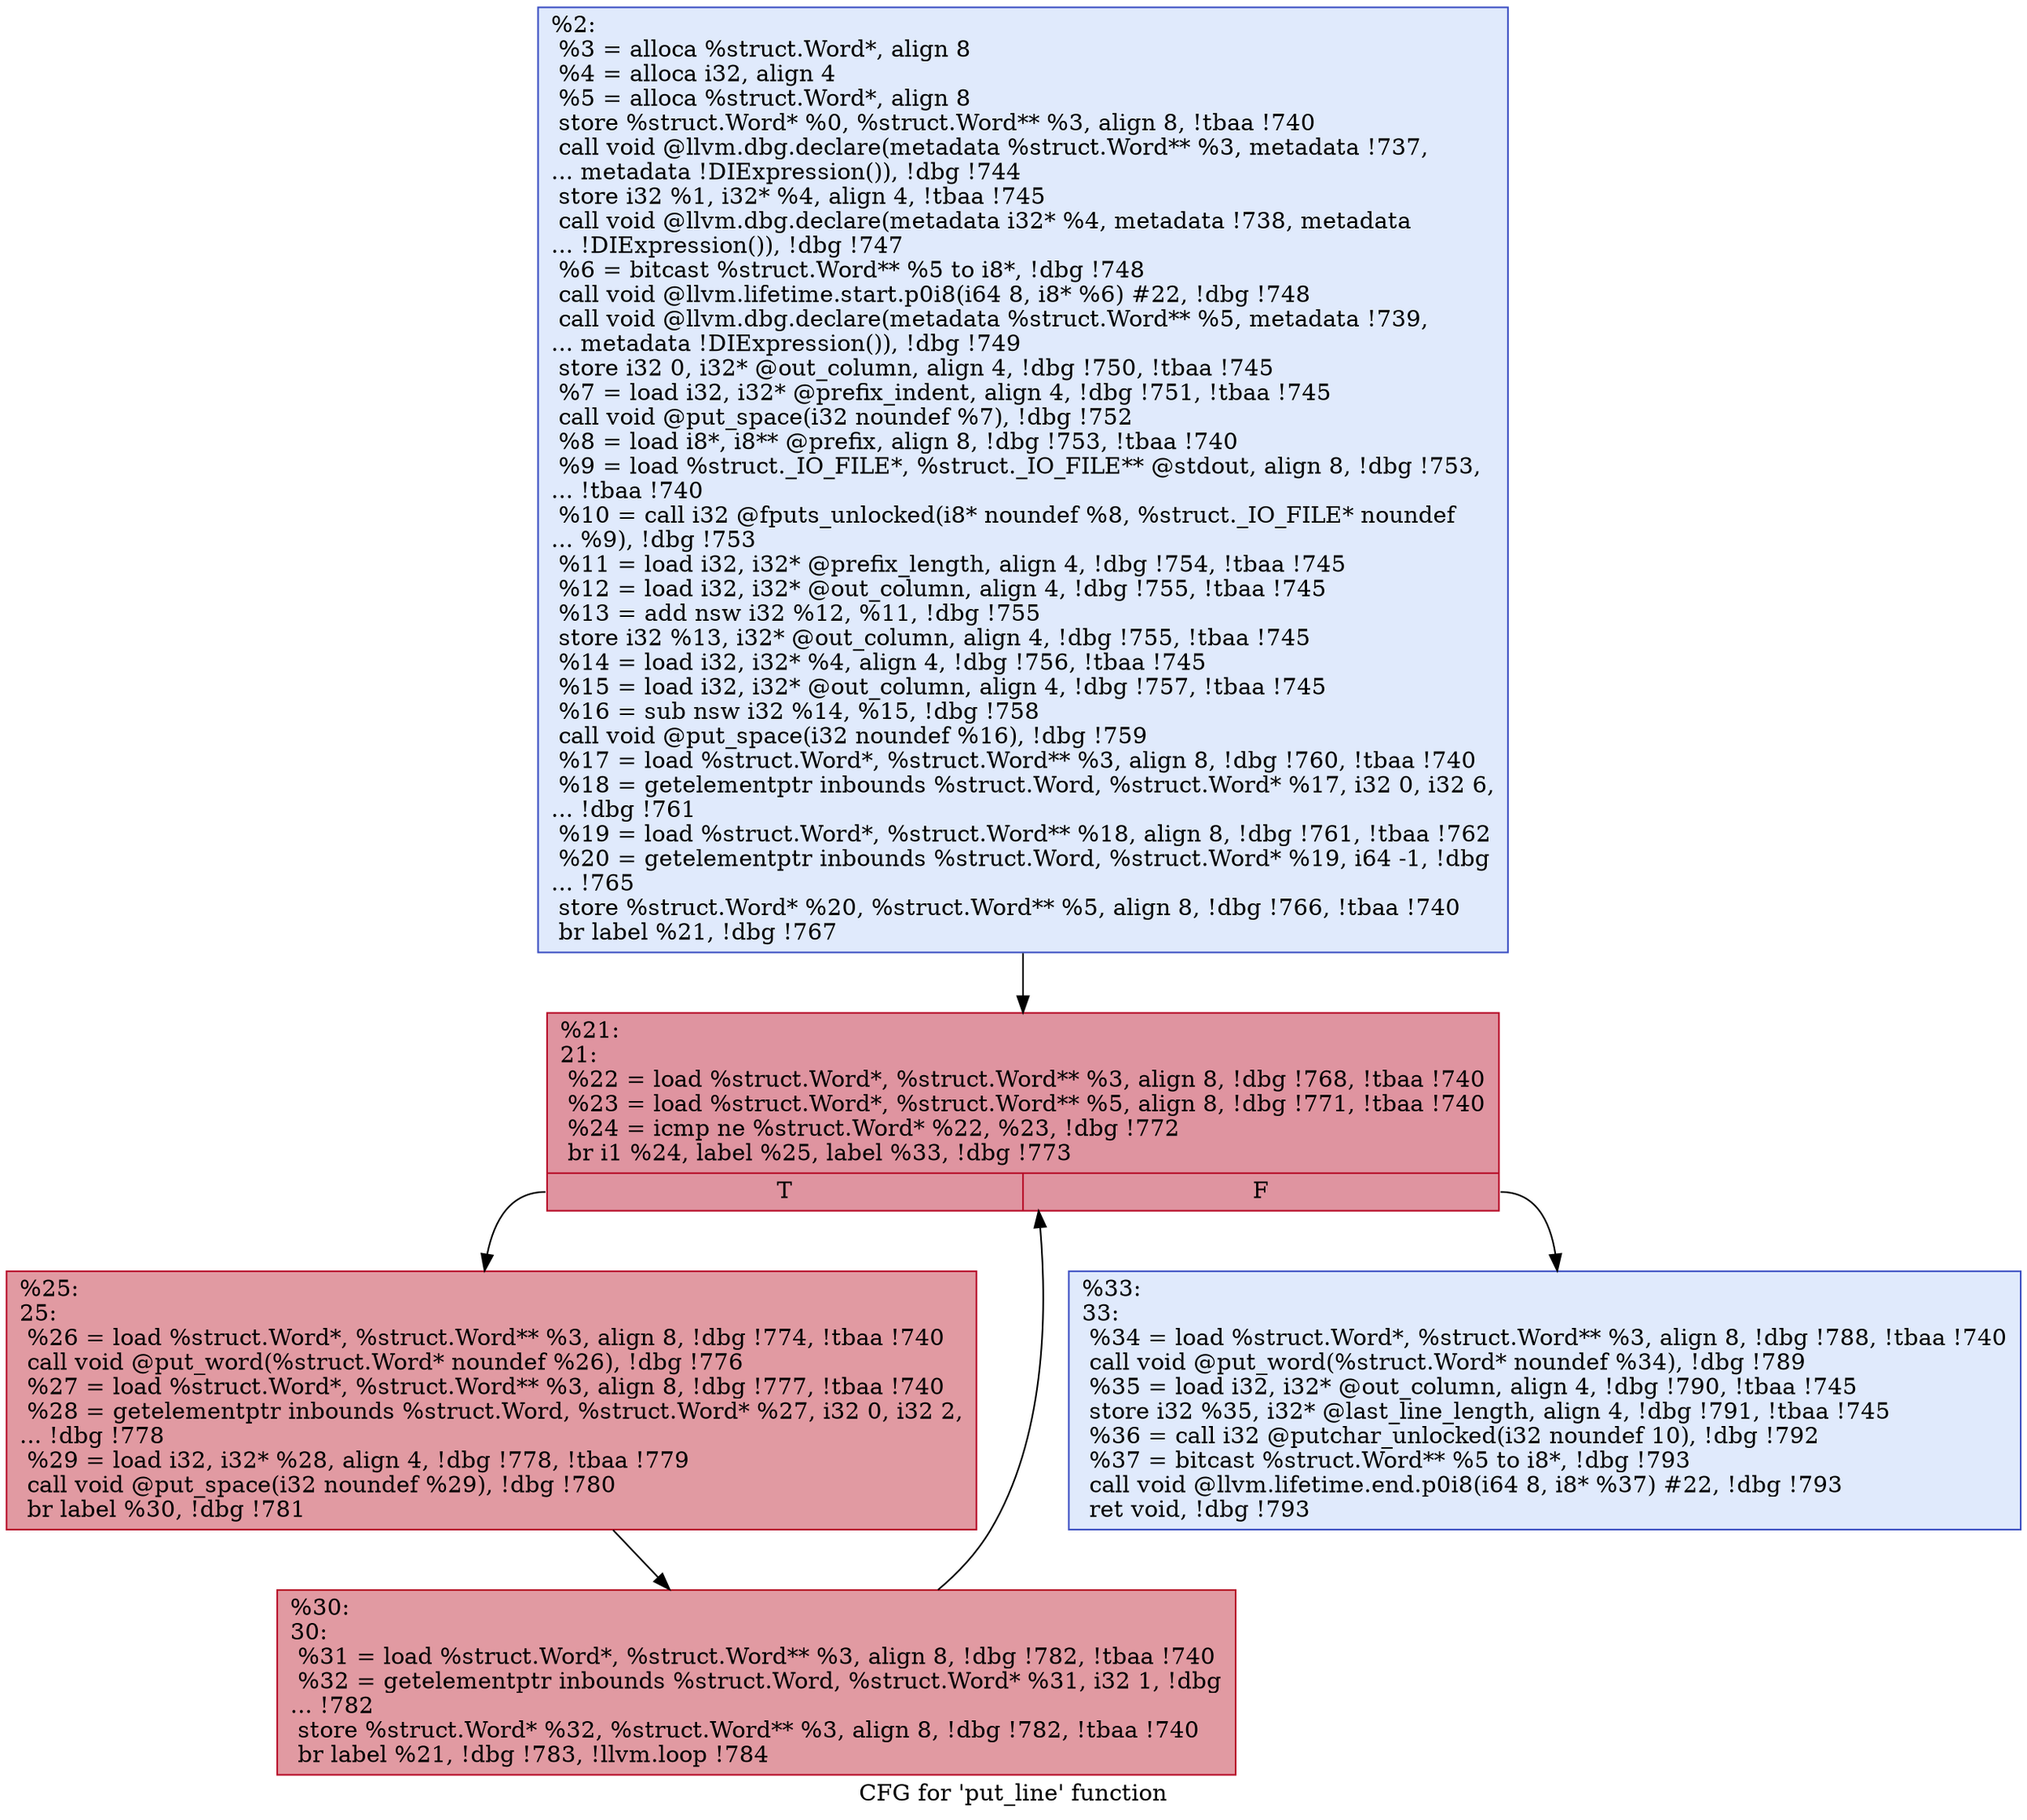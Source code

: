 digraph "CFG for 'put_line' function" {
	label="CFG for 'put_line' function";

	Node0xbdb280 [shape=record,color="#3d50c3ff", style=filled, fillcolor="#b9d0f970",label="{%2:\l  %3 = alloca %struct.Word*, align 8\l  %4 = alloca i32, align 4\l  %5 = alloca %struct.Word*, align 8\l  store %struct.Word* %0, %struct.Word** %3, align 8, !tbaa !740\l  call void @llvm.dbg.declare(metadata %struct.Word** %3, metadata !737,\l... metadata !DIExpression()), !dbg !744\l  store i32 %1, i32* %4, align 4, !tbaa !745\l  call void @llvm.dbg.declare(metadata i32* %4, metadata !738, metadata\l... !DIExpression()), !dbg !747\l  %6 = bitcast %struct.Word** %5 to i8*, !dbg !748\l  call void @llvm.lifetime.start.p0i8(i64 8, i8* %6) #22, !dbg !748\l  call void @llvm.dbg.declare(metadata %struct.Word** %5, metadata !739,\l... metadata !DIExpression()), !dbg !749\l  store i32 0, i32* @out_column, align 4, !dbg !750, !tbaa !745\l  %7 = load i32, i32* @prefix_indent, align 4, !dbg !751, !tbaa !745\l  call void @put_space(i32 noundef %7), !dbg !752\l  %8 = load i8*, i8** @prefix, align 8, !dbg !753, !tbaa !740\l  %9 = load %struct._IO_FILE*, %struct._IO_FILE** @stdout, align 8, !dbg !753,\l... !tbaa !740\l  %10 = call i32 @fputs_unlocked(i8* noundef %8, %struct._IO_FILE* noundef\l... %9), !dbg !753\l  %11 = load i32, i32* @prefix_length, align 4, !dbg !754, !tbaa !745\l  %12 = load i32, i32* @out_column, align 4, !dbg !755, !tbaa !745\l  %13 = add nsw i32 %12, %11, !dbg !755\l  store i32 %13, i32* @out_column, align 4, !dbg !755, !tbaa !745\l  %14 = load i32, i32* %4, align 4, !dbg !756, !tbaa !745\l  %15 = load i32, i32* @out_column, align 4, !dbg !757, !tbaa !745\l  %16 = sub nsw i32 %14, %15, !dbg !758\l  call void @put_space(i32 noundef %16), !dbg !759\l  %17 = load %struct.Word*, %struct.Word** %3, align 8, !dbg !760, !tbaa !740\l  %18 = getelementptr inbounds %struct.Word, %struct.Word* %17, i32 0, i32 6,\l... !dbg !761\l  %19 = load %struct.Word*, %struct.Word** %18, align 8, !dbg !761, !tbaa !762\l  %20 = getelementptr inbounds %struct.Word, %struct.Word* %19, i64 -1, !dbg\l... !765\l  store %struct.Word* %20, %struct.Word** %5, align 8, !dbg !766, !tbaa !740\l  br label %21, !dbg !767\l}"];
	Node0xbdb280 -> Node0xbdb2d0;
	Node0xbdb2d0 [shape=record,color="#b70d28ff", style=filled, fillcolor="#b70d2870",label="{%21:\l21:                                               \l  %22 = load %struct.Word*, %struct.Word** %3, align 8, !dbg !768, !tbaa !740\l  %23 = load %struct.Word*, %struct.Word** %5, align 8, !dbg !771, !tbaa !740\l  %24 = icmp ne %struct.Word* %22, %23, !dbg !772\l  br i1 %24, label %25, label %33, !dbg !773\l|{<s0>T|<s1>F}}"];
	Node0xbdb2d0:s0 -> Node0xbdb320;
	Node0xbdb2d0:s1 -> Node0xbdb3c0;
	Node0xbdb320 [shape=record,color="#b70d28ff", style=filled, fillcolor="#bb1b2c70",label="{%25:\l25:                                               \l  %26 = load %struct.Word*, %struct.Word** %3, align 8, !dbg !774, !tbaa !740\l  call void @put_word(%struct.Word* noundef %26), !dbg !776\l  %27 = load %struct.Word*, %struct.Word** %3, align 8, !dbg !777, !tbaa !740\l  %28 = getelementptr inbounds %struct.Word, %struct.Word* %27, i32 0, i32 2,\l... !dbg !778\l  %29 = load i32, i32* %28, align 4, !dbg !778, !tbaa !779\l  call void @put_space(i32 noundef %29), !dbg !780\l  br label %30, !dbg !781\l}"];
	Node0xbdb320 -> Node0xbdb370;
	Node0xbdb370 [shape=record,color="#b70d28ff", style=filled, fillcolor="#bb1b2c70",label="{%30:\l30:                                               \l  %31 = load %struct.Word*, %struct.Word** %3, align 8, !dbg !782, !tbaa !740\l  %32 = getelementptr inbounds %struct.Word, %struct.Word* %31, i32 1, !dbg\l... !782\l  store %struct.Word* %32, %struct.Word** %3, align 8, !dbg !782, !tbaa !740\l  br label %21, !dbg !783, !llvm.loop !784\l}"];
	Node0xbdb370 -> Node0xbdb2d0;
	Node0xbdb3c0 [shape=record,color="#3d50c3ff", style=filled, fillcolor="#b9d0f970",label="{%33:\l33:                                               \l  %34 = load %struct.Word*, %struct.Word** %3, align 8, !dbg !788, !tbaa !740\l  call void @put_word(%struct.Word* noundef %34), !dbg !789\l  %35 = load i32, i32* @out_column, align 4, !dbg !790, !tbaa !745\l  store i32 %35, i32* @last_line_length, align 4, !dbg !791, !tbaa !745\l  %36 = call i32 @putchar_unlocked(i32 noundef 10), !dbg !792\l  %37 = bitcast %struct.Word** %5 to i8*, !dbg !793\l  call void @llvm.lifetime.end.p0i8(i64 8, i8* %37) #22, !dbg !793\l  ret void, !dbg !793\l}"];
}
